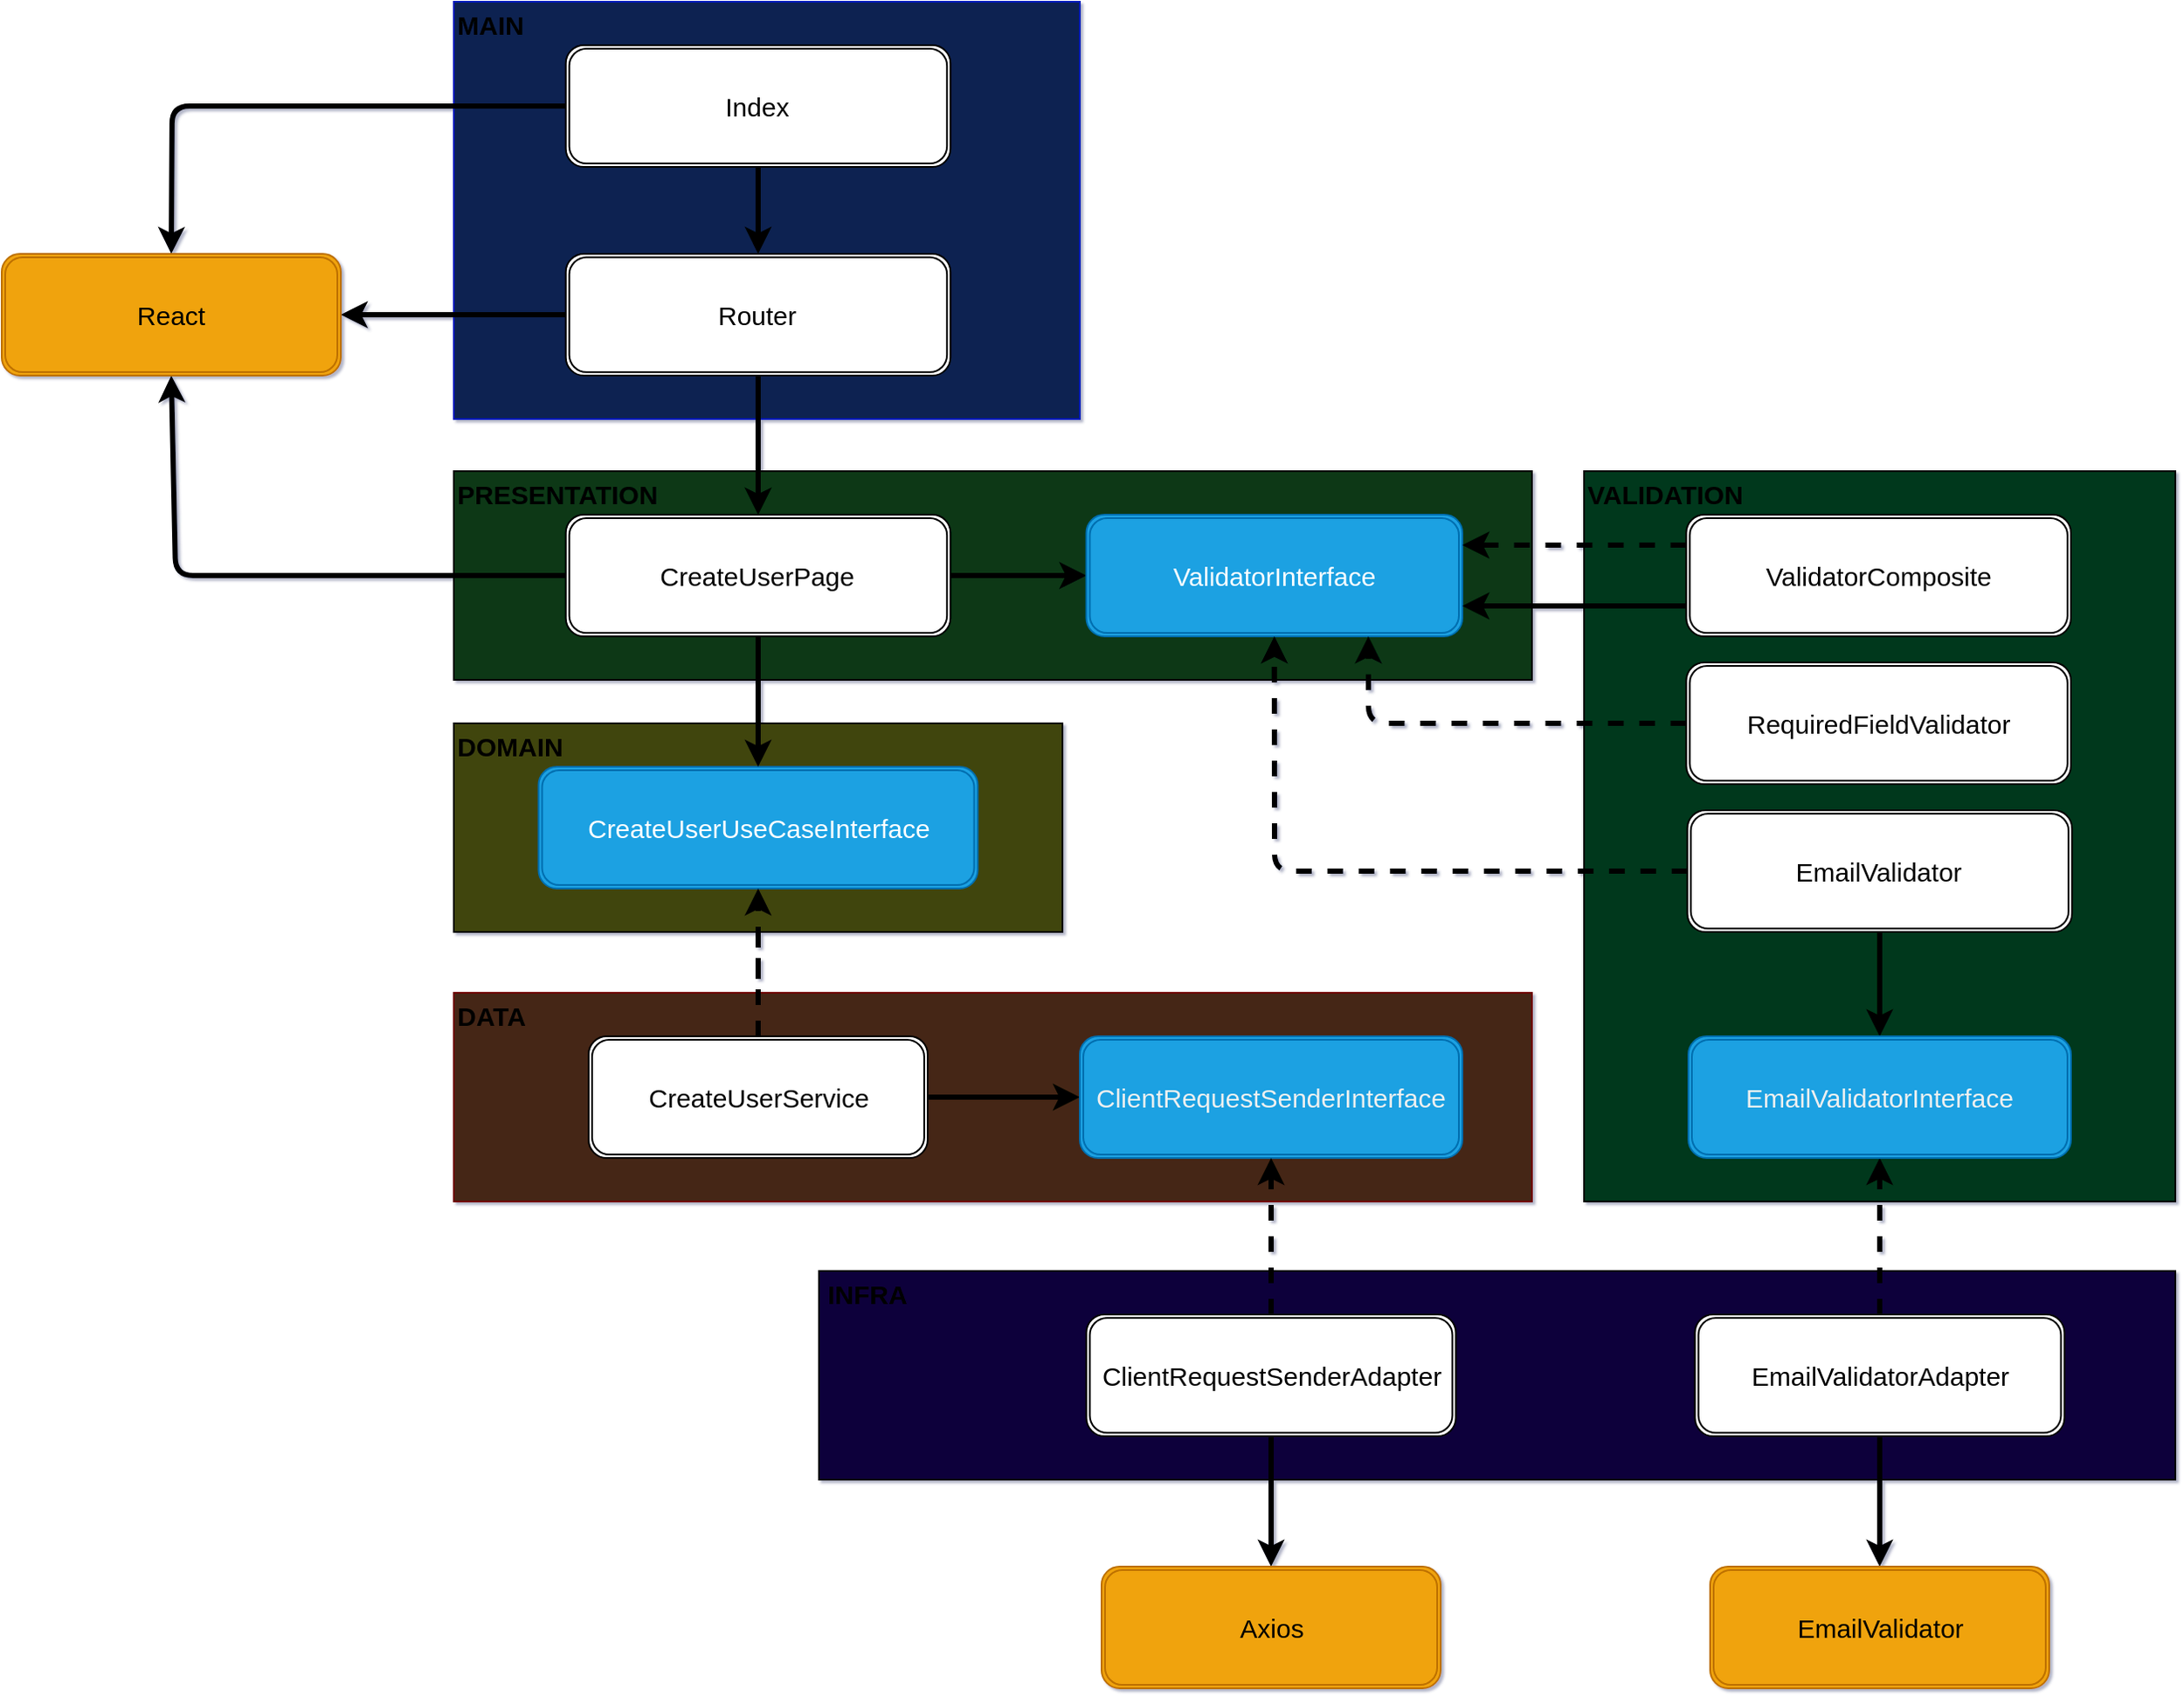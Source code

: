 <mxfile>
    <diagram id="NI4gVl3g9qLXOJn4oS7B" name="Page-1">
        <mxGraphModel dx="977" dy="1681" grid="1" gridSize="10" guides="1" tooltips="1" connect="1" arrows="1" fold="1" page="1" pageScale="1" pageWidth="850" pageHeight="1100" math="0" shadow="1">
            <root>
                <mxCell id="0"/>
                <mxCell id="1" parent="0"/>
                <mxCell id="21" value="" style="edgeStyle=none;html=1;dashed=1;strokeWidth=3;fontSize=15;" parent="1" source="3" target="9" edge="1">
                    <mxGeometry relative="1" as="geometry"/>
                </mxCell>
                <mxCell id="3" value="" style="rounded=0;whiteSpace=wrap;html=1;fillColor=#41450C;" parent="1" vertex="1">
                    <mxGeometry x="360" y="155" width="350" height="120" as="geometry"/>
                </mxCell>
                <mxCell id="4" value="DOMAIN" style="text;strokeColor=none;fillColor=none;html=1;fontSize=15;fontStyle=1;verticalAlign=middle;align=left;" parent="1" vertex="1">
                    <mxGeometry x="360" y="155" width="60" height="25" as="geometry"/>
                </mxCell>
                <mxCell id="5" value="CreateUserUseCaseInterface" style="shape=ext;double=1;rounded=1;whiteSpace=wrap;html=1;fontSize=15;fillColor=#1ba1e2;fontColor=#ffffff;strokeColor=#006EAF;" parent="1" vertex="1">
                    <mxGeometry x="408.75" y="180" width="252.5" height="70" as="geometry"/>
                </mxCell>
                <mxCell id="7" value="" style="rounded=0;whiteSpace=wrap;html=1;fillColor=#452616;fontColor=#ffffff;strokeColor=#6F0000;gradientColor=none;shadow=0;" parent="1" vertex="1">
                    <mxGeometry x="360" y="310" width="620" height="120" as="geometry"/>
                </mxCell>
                <mxCell id="8" value="DATA" style="text;strokeColor=none;fillColor=none;html=1;fontSize=15;fontStyle=1;verticalAlign=middle;align=left;" parent="1" vertex="1">
                    <mxGeometry x="360" y="310" width="60" height="25" as="geometry"/>
                </mxCell>
                <mxCell id="10" style="edgeStyle=none;html=1;exitX=0.5;exitY=0;exitDx=0;exitDy=0;entryX=0.5;entryY=1;entryDx=0;entryDy=0;fontSize=15;strokeWidth=3;dashed=1;" parent="1" source="9" target="5" edge="1">
                    <mxGeometry relative="1" as="geometry"/>
                </mxCell>
                <mxCell id="13" style="edgeStyle=none;html=1;exitX=1;exitY=0.5;exitDx=0;exitDy=0;entryX=0;entryY=0.5;entryDx=0;entryDy=0;strokeWidth=3;fontSize=15;" parent="1" source="9" target="12" edge="1">
                    <mxGeometry relative="1" as="geometry"/>
                </mxCell>
                <mxCell id="9" value="CreateUserService" style="shape=ext;double=1;rounded=1;whiteSpace=wrap;html=1;fontSize=15;glass=0;" parent="1" vertex="1">
                    <mxGeometry x="437.5" y="335" width="195" height="70" as="geometry"/>
                </mxCell>
                <mxCell id="12" value="&lt;span style=&quot;color: rgb(240, 240, 240);&quot;&gt;ClientRequestSenderInterface&lt;/span&gt;" style="shape=ext;double=1;rounded=1;whiteSpace=wrap;html=1;fontSize=15;fillColor=#1ba1e2;fontColor=#ffffff;strokeColor=#006EAF;" parent="1" vertex="1">
                    <mxGeometry x="720" y="335" width="220" height="70" as="geometry"/>
                </mxCell>
                <mxCell id="14" value="" style="rounded=0;whiteSpace=wrap;html=1;fillColor=#0E003B;" parent="1" vertex="1">
                    <mxGeometry x="570" y="470" width="780" height="120" as="geometry"/>
                </mxCell>
                <mxCell id="15" value="INFRA" style="text;strokeColor=none;fillColor=none;html=1;fontSize=15;fontStyle=1;verticalAlign=middle;align=left;" parent="1" vertex="1">
                    <mxGeometry x="572.5" y="470" width="60" height="25" as="geometry"/>
                </mxCell>
                <mxCell id="20" style="edgeStyle=none;html=1;exitX=0.5;exitY=0;exitDx=0;exitDy=0;entryX=0.5;entryY=1;entryDx=0;entryDy=0;strokeWidth=3;fontSize=15;dashed=1;" parent="1" source="17" target="12" edge="1">
                    <mxGeometry relative="1" as="geometry"/>
                </mxCell>
                <mxCell id="53" style="edgeStyle=none;html=1;exitX=0.5;exitY=1;exitDx=0;exitDy=0;entryX=0.5;entryY=0;entryDx=0;entryDy=0;strokeWidth=3;fontSize=15;" parent="1" source="17" target="18" edge="1">
                    <mxGeometry relative="1" as="geometry"/>
                </mxCell>
                <mxCell id="17" value="ClientRequestSenderAdapter" style="shape=ext;double=1;rounded=1;whiteSpace=wrap;html=1;fontSize=15;" parent="1" vertex="1">
                    <mxGeometry x="723.75" y="495" width="212.5" height="70" as="geometry"/>
                </mxCell>
                <mxCell id="18" value="Axios" style="shape=ext;double=1;rounded=1;whiteSpace=wrap;html=1;fontSize=15;fillColor=#f0a30a;fontColor=#000000;strokeColor=#BD7000;" parent="1" vertex="1">
                    <mxGeometry x="732.5" y="640" width="195" height="70" as="geometry"/>
                </mxCell>
                <mxCell id="22" value="" style="rounded=0;whiteSpace=wrap;html=1;fillColor=#083815;" parent="1" vertex="1">
                    <mxGeometry x="360" y="10" width="620" height="120" as="geometry"/>
                </mxCell>
                <mxCell id="23" value="PRESENTATION" style="text;strokeColor=none;fillColor=none;html=1;fontSize=15;fontStyle=1;verticalAlign=middle;align=left;" parent="1" vertex="1">
                    <mxGeometry x="360" y="10" width="60" height="25" as="geometry"/>
                </mxCell>
                <mxCell id="30" style="edgeStyle=none;html=1;exitX=1;exitY=0.5;exitDx=0;exitDy=0;entryX=0;entryY=0.5;entryDx=0;entryDy=0;strokeWidth=3;fontSize=15;" parent="1" source="24" target="29" edge="1">
                    <mxGeometry relative="1" as="geometry"/>
                </mxCell>
                <mxCell id="31" style="edgeStyle=none;html=1;exitX=0.5;exitY=1;exitDx=0;exitDy=0;entryX=0.5;entryY=0;entryDx=0;entryDy=0;strokeWidth=3;fontSize=15;" parent="1" source="24" target="5" edge="1">
                    <mxGeometry relative="1" as="geometry"/>
                </mxCell>
                <mxCell id="69" style="edgeStyle=none;html=1;exitX=0;exitY=0.5;exitDx=0;exitDy=0;entryX=0.5;entryY=1;entryDx=0;entryDy=0;strokeWidth=3;fontSize=15;" parent="1" source="24" target="68" edge="1">
                    <mxGeometry relative="1" as="geometry">
                        <Array as="points">
                            <mxPoint x="200" y="70"/>
                        </Array>
                    </mxGeometry>
                </mxCell>
                <mxCell id="24" value="CreateUserPage" style="shape=ext;double=1;rounded=1;whiteSpace=wrap;html=1;fontSize=15;" parent="1" vertex="1">
                    <mxGeometry x="424.38" y="35" width="221.25" height="70" as="geometry"/>
                </mxCell>
                <mxCell id="29" value="ValidatorInterface" style="shape=ext;double=1;rounded=1;whiteSpace=wrap;html=1;fontSize=15;fillColor=#1ba1e2;fontColor=#ffffff;strokeColor=#006EAF;" parent="1" vertex="1">
                    <mxGeometry x="723.75" y="35" width="216.25" height="70" as="geometry"/>
                </mxCell>
                <mxCell id="36" value="" style="rounded=0;whiteSpace=wrap;html=1;fillColor=#0b2251;fontColor=#ffffff;strokeColor=#001DBC;" parent="1" vertex="1">
                    <mxGeometry x="360" y="-260" width="360" height="240" as="geometry"/>
                </mxCell>
                <mxCell id="37" value="MAIN" style="text;strokeColor=none;fillColor=none;html=1;fontSize=15;fontStyle=1;verticalAlign=middle;align=left;" parent="1" vertex="1">
                    <mxGeometry x="360" y="-260" width="60" height="25" as="geometry"/>
                </mxCell>
                <mxCell id="65" style="edgeStyle=none;html=1;exitX=0.5;exitY=1;exitDx=0;exitDy=0;entryX=0.5;entryY=0;entryDx=0;entryDy=0;strokeWidth=3;fontSize=15;" parent="1" source="39" target="24" edge="1">
                    <mxGeometry relative="1" as="geometry"/>
                </mxCell>
                <mxCell id="70" style="edgeStyle=none;html=1;exitX=0;exitY=0.5;exitDx=0;exitDy=0;entryX=1;entryY=0.5;entryDx=0;entryDy=0;strokeWidth=3;fontSize=15;" parent="1" source="39" target="68" edge="1">
                    <mxGeometry relative="1" as="geometry"/>
                </mxCell>
                <mxCell id="39" value="Router" style="shape=ext;double=1;rounded=1;whiteSpace=wrap;html=1;fontSize=15;" parent="1" vertex="1">
                    <mxGeometry x="424.38" y="-115" width="221.25" height="70" as="geometry"/>
                </mxCell>
                <mxCell id="45" value="" style="rounded=0;whiteSpace=wrap;html=1;fillColor=#06381A;" parent="1" vertex="1">
                    <mxGeometry x="1010" y="10" width="340" height="420" as="geometry"/>
                </mxCell>
                <mxCell id="46" value="VALIDATION" style="text;strokeColor=none;fillColor=none;html=1;fontSize=15;fontStyle=1;verticalAlign=middle;align=left;" parent="1" vertex="1">
                    <mxGeometry x="1010" y="10" width="60" height="25" as="geometry"/>
                </mxCell>
                <mxCell id="61" style="edgeStyle=none;html=1;exitX=0;exitY=0.25;exitDx=0;exitDy=0;strokeWidth=3;fontSize=15;dashed=1;entryX=1;entryY=0.25;entryDx=0;entryDy=0;" parent="1" source="48" target="29" edge="1">
                    <mxGeometry relative="1" as="geometry"/>
                </mxCell>
                <mxCell id="72" style="edgeStyle=none;html=1;exitX=0;exitY=0.75;exitDx=0;exitDy=0;entryX=1;entryY=0.75;entryDx=0;entryDy=0;strokeWidth=3;fontSize=15;" parent="1" source="48" target="29" edge="1">
                    <mxGeometry relative="1" as="geometry"/>
                </mxCell>
                <mxCell id="48" value="ValidatorComposite" style="shape=ext;double=1;rounded=1;whiteSpace=wrap;html=1;fontSize=15;" parent="1" vertex="1">
                    <mxGeometry x="1068.75" y="35" width="221.25" height="70" as="geometry"/>
                </mxCell>
                <mxCell id="62" style="edgeStyle=none;html=1;exitX=0;exitY=0.5;exitDx=0;exitDy=0;entryX=0.75;entryY=1;entryDx=0;entryDy=0;dashed=1;strokeWidth=3;fontSize=15;" parent="1" source="51" target="29" edge="1">
                    <mxGeometry relative="1" as="geometry">
                        <Array as="points">
                            <mxPoint x="886" y="155"/>
                        </Array>
                    </mxGeometry>
                </mxCell>
                <mxCell id="51" value="RequiredFieldValidator" style="shape=ext;double=1;rounded=1;whiteSpace=wrap;html=1;fontSize=15;" parent="1" vertex="1">
                    <mxGeometry x="1068.75" y="120" width="221.25" height="70" as="geometry"/>
                </mxCell>
                <mxCell id="60" style="edgeStyle=none;html=1;exitX=0.5;exitY=1;exitDx=0;exitDy=0;entryX=0.5;entryY=0;entryDx=0;entryDy=0;strokeWidth=3;fontSize=15;" parent="1" source="52" target="57" edge="1">
                    <mxGeometry relative="1" as="geometry"/>
                </mxCell>
                <mxCell id="63" style="edgeStyle=none;html=1;exitX=0;exitY=0.5;exitDx=0;exitDy=0;entryX=0.5;entryY=1;entryDx=0;entryDy=0;dashed=1;strokeWidth=3;fontSize=15;" parent="1" source="52" target="29" edge="1">
                    <mxGeometry relative="1" as="geometry">
                        <Array as="points">
                            <mxPoint x="832" y="240"/>
                        </Array>
                    </mxGeometry>
                </mxCell>
                <mxCell id="52" value="EmailValidator" style="shape=ext;double=1;rounded=1;whiteSpace=wrap;html=1;fontSize=15;" parent="1" vertex="1">
                    <mxGeometry x="1069.37" y="205" width="221.25" height="70" as="geometry"/>
                </mxCell>
                <mxCell id="56" style="edgeStyle=none;html=1;exitX=0.5;exitY=1;exitDx=0;exitDy=0;entryX=0.5;entryY=0;entryDx=0;entryDy=0;strokeWidth=3;fontSize=15;" parent="1" source="54" target="55" edge="1">
                    <mxGeometry relative="1" as="geometry"/>
                </mxCell>
                <mxCell id="58" style="edgeStyle=none;html=1;exitX=0.5;exitY=0;exitDx=0;exitDy=0;entryX=0.5;entryY=1;entryDx=0;entryDy=0;strokeWidth=3;fontSize=15;dashed=1;" parent="1" source="54" target="57" edge="1">
                    <mxGeometry relative="1" as="geometry"/>
                </mxCell>
                <mxCell id="54" value="EmailValidatorAdapter" style="shape=ext;double=1;rounded=1;whiteSpace=wrap;html=1;fontSize=15;" parent="1" vertex="1">
                    <mxGeometry x="1073.75" y="495" width="212.5" height="70" as="geometry"/>
                </mxCell>
                <mxCell id="55" value="EmailValidator" style="shape=ext;double=1;rounded=1;whiteSpace=wrap;html=1;fontSize=15;fillColor=#f0a30a;fontColor=#000000;strokeColor=#BD7000;" parent="1" vertex="1">
                    <mxGeometry x="1082.5" y="640" width="195" height="70" as="geometry"/>
                </mxCell>
                <mxCell id="57" value="&lt;span style=&quot;color: rgb(240, 240, 240);&quot;&gt;EmailValidatorInterface&lt;/span&gt;" style="shape=ext;double=1;rounded=1;whiteSpace=wrap;html=1;fontSize=15;fillColor=#1ba1e2;fontColor=#ffffff;strokeColor=#006EAF;" parent="1" vertex="1">
                    <mxGeometry x="1070" y="335" width="220" height="70" as="geometry"/>
                </mxCell>
                <mxCell id="67" style="edgeStyle=none;html=1;exitX=0.5;exitY=1;exitDx=0;exitDy=0;entryX=0.5;entryY=0;entryDx=0;entryDy=0;strokeWidth=3;fontSize=15;" parent="1" source="66" target="39" edge="1">
                    <mxGeometry relative="1" as="geometry"/>
                </mxCell>
                <mxCell id="71" style="edgeStyle=none;html=1;exitX=0;exitY=0.5;exitDx=0;exitDy=0;entryX=0.5;entryY=0;entryDx=0;entryDy=0;strokeWidth=3;fontSize=15;" parent="1" source="66" target="68" edge="1">
                    <mxGeometry relative="1" as="geometry">
                        <Array as="points">
                            <mxPoint x="198" y="-200"/>
                        </Array>
                    </mxGeometry>
                </mxCell>
                <mxCell id="66" value="Index" style="shape=ext;double=1;rounded=1;whiteSpace=wrap;html=1;fontSize=15;" parent="1" vertex="1">
                    <mxGeometry x="424.38" y="-235" width="221.25" height="70" as="geometry"/>
                </mxCell>
                <mxCell id="68" value="React" style="shape=ext;double=1;rounded=1;whiteSpace=wrap;html=1;fontSize=15;fillColor=#f0a30a;fontColor=#000000;strokeColor=#BD7000;" parent="1" vertex="1">
                    <mxGeometry x="100" y="-115" width="195" height="70" as="geometry"/>
                </mxCell>
            </root>
        </mxGraphModel>
    </diagram>
</mxfile>
